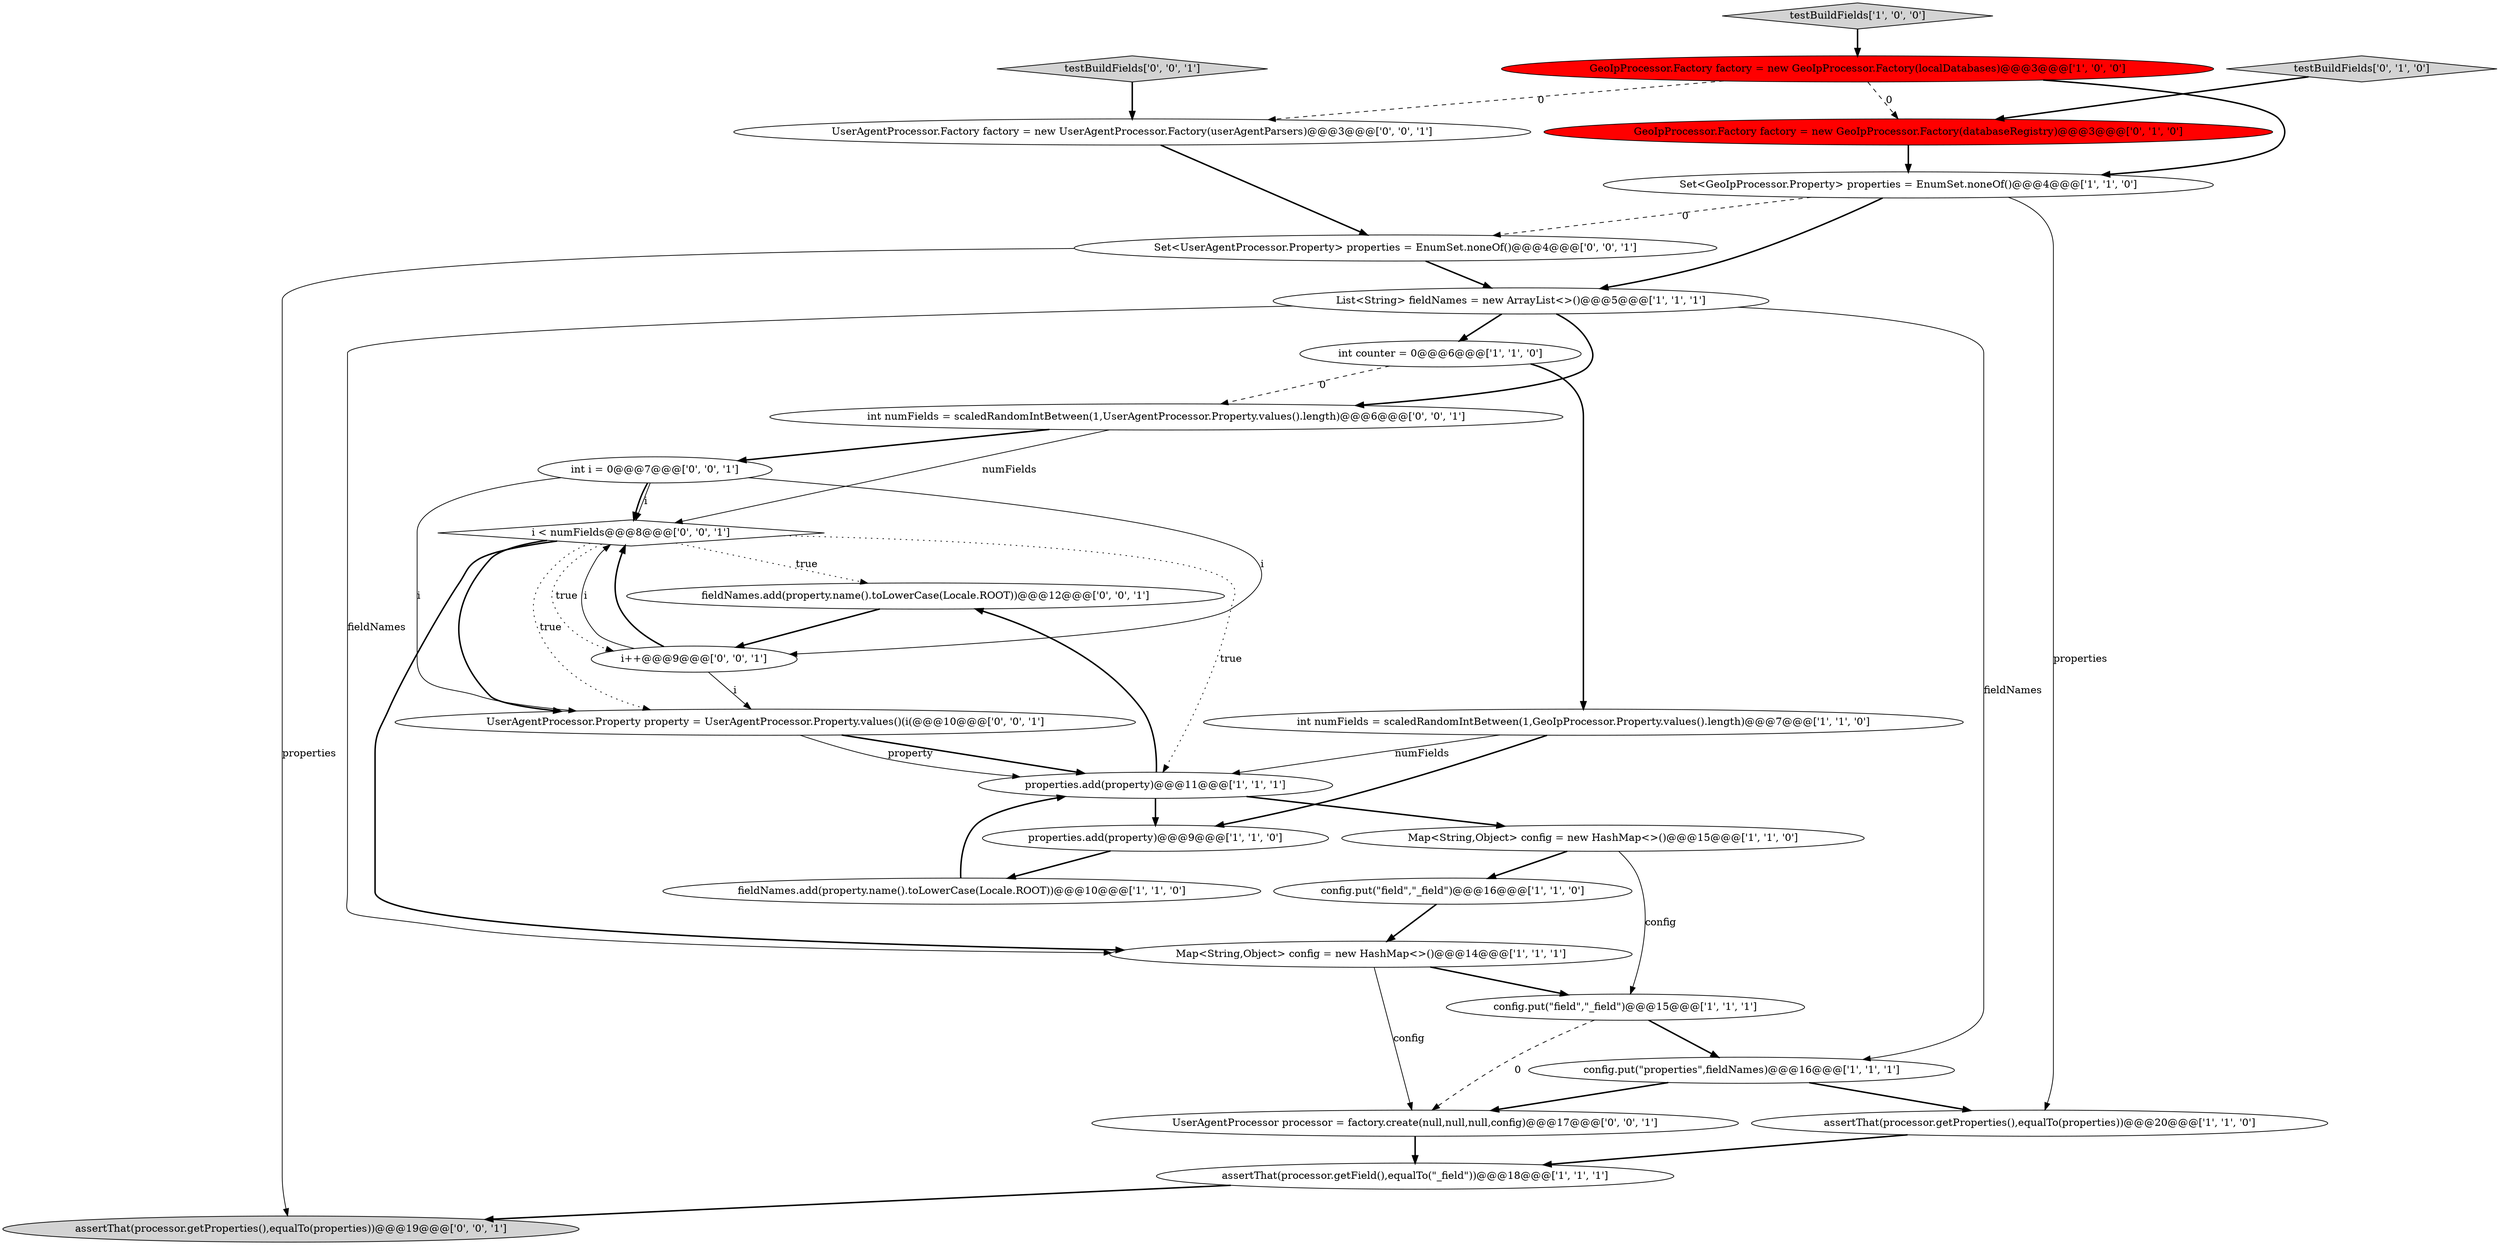 digraph {
23 [style = filled, label = "int i = 0@@@7@@@['0', '0', '1']", fillcolor = white, shape = ellipse image = "AAA0AAABBB3BBB"];
1 [style = filled, label = "Set<GeoIpProcessor.Property> properties = EnumSet.noneOf()@@@4@@@['1', '1', '0']", fillcolor = white, shape = ellipse image = "AAA0AAABBB1BBB"];
16 [style = filled, label = "testBuildFields['0', '1', '0']", fillcolor = lightgray, shape = diamond image = "AAA0AAABBB2BBB"];
6 [style = filled, label = "config.put(\"field\",\"_field\")@@@16@@@['1', '1', '0']", fillcolor = white, shape = ellipse image = "AAA0AAABBB1BBB"];
9 [style = filled, label = "GeoIpProcessor.Factory factory = new GeoIpProcessor.Factory(localDatabases)@@@3@@@['1', '0', '0']", fillcolor = red, shape = ellipse image = "AAA1AAABBB1BBB"];
4 [style = filled, label = "testBuildFields['1', '0', '0']", fillcolor = lightgray, shape = diamond image = "AAA0AAABBB1BBB"];
5 [style = filled, label = "fieldNames.add(property.name().toLowerCase(Locale.ROOT))@@@10@@@['1', '1', '0']", fillcolor = white, shape = ellipse image = "AAA0AAABBB1BBB"];
26 [style = filled, label = "UserAgentProcessor processor = factory.create(null,null,null,config)@@@17@@@['0', '0', '1']", fillcolor = white, shape = ellipse image = "AAA0AAABBB3BBB"];
24 [style = filled, label = "UserAgentProcessor.Factory factory = new UserAgentProcessor.Factory(userAgentParsers)@@@3@@@['0', '0', '1']", fillcolor = white, shape = ellipse image = "AAA0AAABBB3BBB"];
7 [style = filled, label = "List<String> fieldNames = new ArrayList<>()@@@5@@@['1', '1', '1']", fillcolor = white, shape = ellipse image = "AAA0AAABBB1BBB"];
11 [style = filled, label = "properties.add(property)@@@9@@@['1', '1', '0']", fillcolor = white, shape = ellipse image = "AAA0AAABBB1BBB"];
13 [style = filled, label = "int counter = 0@@@6@@@['1', '1', '0']", fillcolor = white, shape = ellipse image = "AAA0AAABBB1BBB"];
0 [style = filled, label = "config.put(\"properties\",fieldNames)@@@16@@@['1', '1', '1']", fillcolor = white, shape = ellipse image = "AAA0AAABBB1BBB"];
17 [style = filled, label = "GeoIpProcessor.Factory factory = new GeoIpProcessor.Factory(databaseRegistry)@@@3@@@['0', '1', '0']", fillcolor = red, shape = ellipse image = "AAA1AAABBB2BBB"];
3 [style = filled, label = "assertThat(processor.getProperties(),equalTo(properties))@@@20@@@['1', '1', '0']", fillcolor = white, shape = ellipse image = "AAA0AAABBB1BBB"];
12 [style = filled, label = "config.put(\"field\",\"_field\")@@@15@@@['1', '1', '1']", fillcolor = white, shape = ellipse image = "AAA0AAABBB1BBB"];
19 [style = filled, label = "int numFields = scaledRandomIntBetween(1,UserAgentProcessor.Property.values().length)@@@6@@@['0', '0', '1']", fillcolor = white, shape = ellipse image = "AAA0AAABBB3BBB"];
20 [style = filled, label = "testBuildFields['0', '0', '1']", fillcolor = lightgray, shape = diamond image = "AAA0AAABBB3BBB"];
10 [style = filled, label = "Map<String,Object> config = new HashMap<>()@@@14@@@['1', '1', '1']", fillcolor = white, shape = ellipse image = "AAA0AAABBB1BBB"];
21 [style = filled, label = "fieldNames.add(property.name().toLowerCase(Locale.ROOT))@@@12@@@['0', '0', '1']", fillcolor = white, shape = ellipse image = "AAA0AAABBB3BBB"];
14 [style = filled, label = "int numFields = scaledRandomIntBetween(1,GeoIpProcessor.Property.values().length)@@@7@@@['1', '1', '0']", fillcolor = white, shape = ellipse image = "AAA0AAABBB1BBB"];
27 [style = filled, label = "Set<UserAgentProcessor.Property> properties = EnumSet.noneOf()@@@4@@@['0', '0', '1']", fillcolor = white, shape = ellipse image = "AAA0AAABBB3BBB"];
22 [style = filled, label = "assertThat(processor.getProperties(),equalTo(properties))@@@19@@@['0', '0', '1']", fillcolor = lightgray, shape = ellipse image = "AAA0AAABBB3BBB"];
2 [style = filled, label = "Map<String,Object> config = new HashMap<>()@@@15@@@['1', '1', '0']", fillcolor = white, shape = ellipse image = "AAA0AAABBB1BBB"];
25 [style = filled, label = "i < numFields@@@8@@@['0', '0', '1']", fillcolor = white, shape = diamond image = "AAA0AAABBB3BBB"];
18 [style = filled, label = "UserAgentProcessor.Property property = UserAgentProcessor.Property.values()(i(@@@10@@@['0', '0', '1']", fillcolor = white, shape = ellipse image = "AAA0AAABBB3BBB"];
15 [style = filled, label = "properties.add(property)@@@11@@@['1', '1', '1']", fillcolor = white, shape = ellipse image = "AAA0AAABBB1BBB"];
28 [style = filled, label = "i++@@@9@@@['0', '0', '1']", fillcolor = white, shape = ellipse image = "AAA0AAABBB3BBB"];
8 [style = filled, label = "assertThat(processor.getField(),equalTo(\"_field\"))@@@18@@@['1', '1', '1']", fillcolor = white, shape = ellipse image = "AAA0AAABBB1BBB"];
7->13 [style = bold, label=""];
0->3 [style = bold, label=""];
4->9 [style = bold, label=""];
23->25 [style = bold, label=""];
15->2 [style = bold, label=""];
23->28 [style = solid, label="i"];
0->26 [style = bold, label=""];
17->1 [style = bold, label=""];
28->25 [style = solid, label="i"];
9->24 [style = dashed, label="0"];
23->18 [style = solid, label="i"];
2->6 [style = bold, label=""];
15->21 [style = bold, label=""];
1->27 [style = dashed, label="0"];
18->15 [style = bold, label=""];
25->18 [style = bold, label=""];
14->15 [style = solid, label="numFields"];
5->15 [style = bold, label=""];
2->12 [style = solid, label="config"];
26->8 [style = bold, label=""];
25->28 [style = dotted, label="true"];
16->17 [style = bold, label=""];
19->25 [style = solid, label="numFields"];
13->19 [style = dashed, label="0"];
12->0 [style = bold, label=""];
1->7 [style = bold, label=""];
27->22 [style = solid, label="properties"];
21->28 [style = bold, label=""];
8->22 [style = bold, label=""];
7->0 [style = solid, label="fieldNames"];
10->26 [style = solid, label="config"];
25->18 [style = dotted, label="true"];
12->26 [style = dashed, label="0"];
28->18 [style = solid, label="i"];
11->5 [style = bold, label=""];
25->15 [style = dotted, label="true"];
15->11 [style = bold, label=""];
18->15 [style = solid, label="property"];
10->12 [style = bold, label=""];
3->8 [style = bold, label=""];
6->10 [style = bold, label=""];
19->23 [style = bold, label=""];
27->7 [style = bold, label=""];
1->3 [style = solid, label="properties"];
9->17 [style = dashed, label="0"];
28->25 [style = bold, label=""];
7->10 [style = solid, label="fieldNames"];
25->10 [style = bold, label=""];
9->1 [style = bold, label=""];
20->24 [style = bold, label=""];
14->11 [style = bold, label=""];
13->14 [style = bold, label=""];
24->27 [style = bold, label=""];
7->19 [style = bold, label=""];
23->25 [style = solid, label="i"];
25->21 [style = dotted, label="true"];
}
